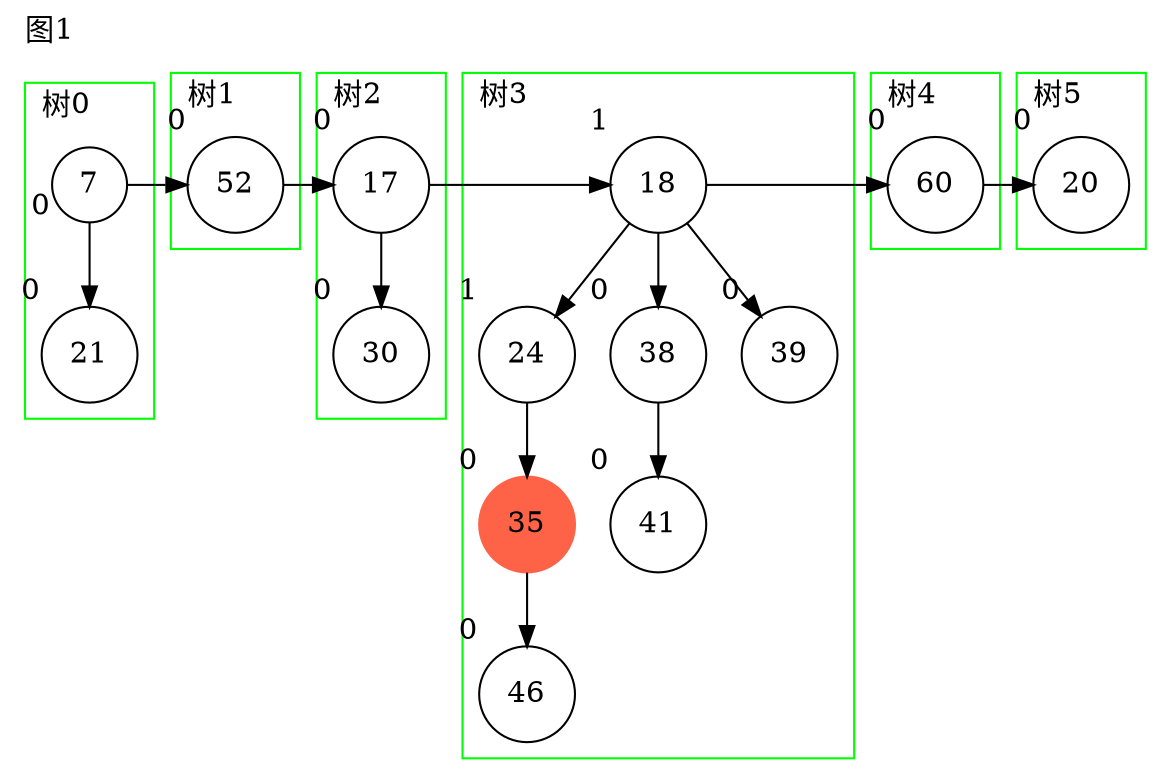 digraph g{
node[shape=circle];
label="图1";
labeljust=l;
labelloc=t;
subgraph cluster_0 {
pencolor=green;label="树0";
n306[label=7, xlabel=0];
n307[label=21, xlabel=0];
n306->n307;
}
subgraph cluster_1 {
pencolor=green;label="树1";
n308[label=52, xlabel=0];
}
n306->n308[constraint=false];
subgraph cluster_2 {
pencolor=green;label="树2";
n309[label=17, xlabel=0];
n310[label=30, xlabel=0];
n309->n310;
}
n308->n309[constraint=false];
subgraph cluster_3 {
pencolor=green;label="树3";
n311[label=18, xlabel=1];
n312[label=24, xlabel=1];
n311->n312;
n313[label=35, xlabel=0, style = filled,color="tomato"];
n312->n313;
n314[label=46, xlabel=0];
n313->n314;
n315[label=38, xlabel=0];
n311->n315;
n316[label=41, xlabel=0];
n315->n316;
n317[label=39, xlabel=0];
n311->n317;
}
n309->n311[constraint=false];
subgraph cluster_4 {
pencolor=green;label="树4";
n318[label=60, xlabel=0];
}
n311->n318[constraint=false];
subgraph cluster_5 {
pencolor=green;label="树5";
n319[label=20, xlabel=0];
}
n318->n319[constraint=false];
}
